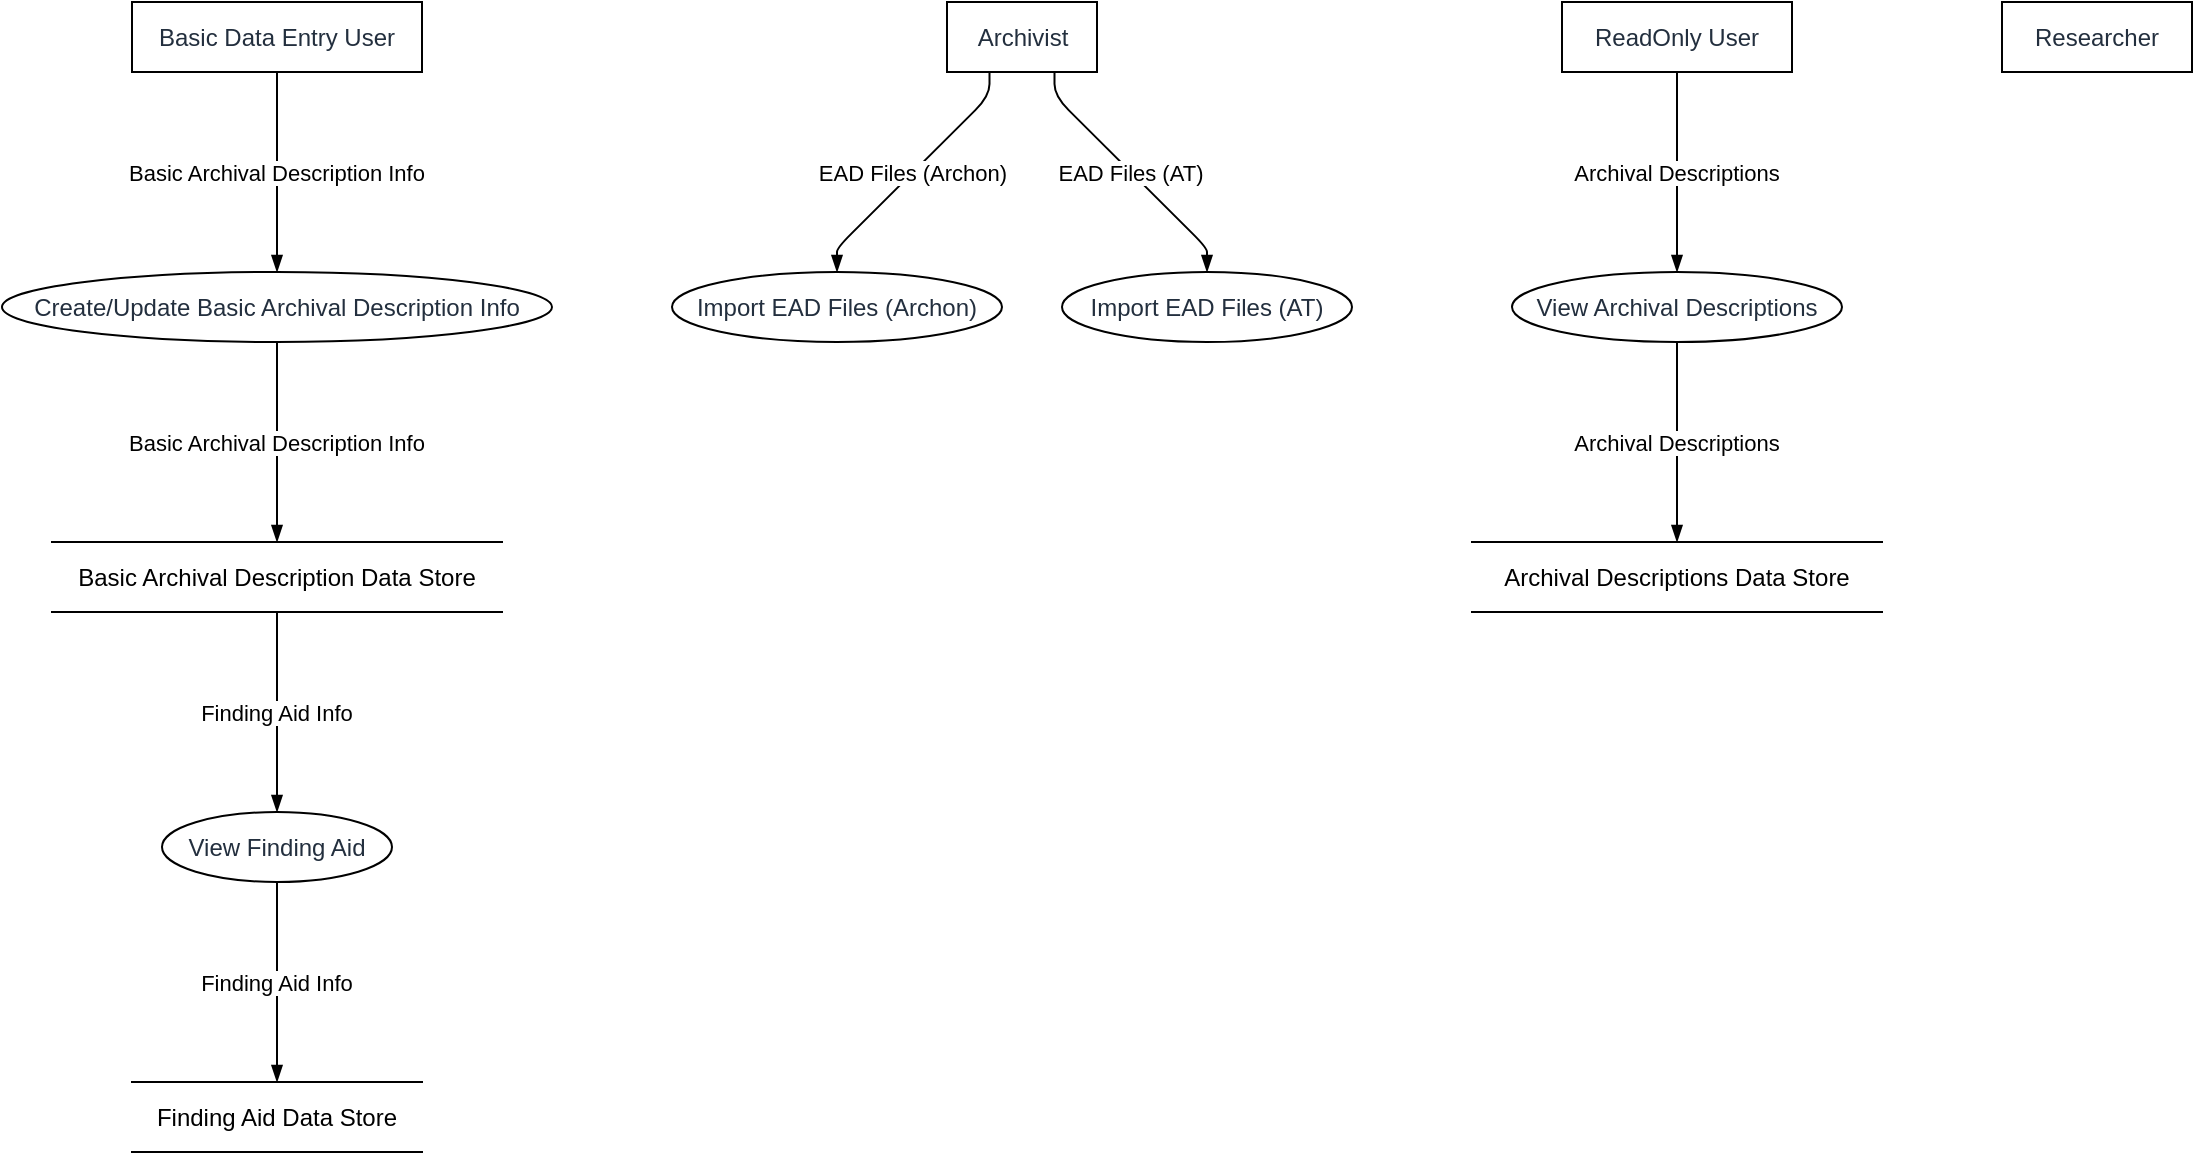 <mxfile version="23.0.2" type="device">
  <diagram name="Page-1" id="RyBK7B-ASn-PCpkgSnpL">
    <mxGraphModel dx="1588" dy="1022" grid="1" gridSize="10" guides="1" tooltips="1" connect="1" arrows="1" fold="1" page="1" pageScale="1" pageWidth="827" pageHeight="1169" math="0" shadow="0">
      <root>
        <mxCell id="0" />
        <mxCell id="1" parent="0" />
        <UserObject label="Basic Data Entry User" type="externalEntity" source="" flow="" placeholders="1" id="0B1MLn-Zu3dq1y_n29W0-16">
          <mxCell style="shape=rectangle;whiteSpace=wrap;html=1;fillColor=#ffffff;strokeColor=#000000;align=center;verticalAlign=middle;fontColor=#232F3E;" vertex="1" parent="1">
            <mxGeometry x="65" width="145" height="35" as="geometry" />
          </mxCell>
        </UserObject>
        <UserObject label="Create/Update Basic Archival Description Info" type="process" source="1" flow="Basic Archival Description Info" placeholders="1" id="0B1MLn-Zu3dq1y_n29W0-17">
          <mxCell style="shape=ellipse;perimeter=ellipsePerimeter;whiteSpace=wrap;html=1;fillColor=#ffffff;strokeColor=#000000;align=center;verticalAlign=middle;fontColor=#232F3E;" vertex="1" parent="1">
            <mxGeometry y="135" width="275" height="35" as="geometry" />
          </mxCell>
        </UserObject>
        <UserObject label="Basic Archival Description Data Store" type="dataStore" source="2" flow="Basic Archival Description Info" placeholders="1" id="0B1MLn-Zu3dq1y_n29W0-18">
          <mxCell style="html=1;dashed=0;whiteSpace=wrap;shape=partialRectangle;right=0;left=0;" vertex="1" parent="1">
            <mxGeometry x="25" y="270" width="225" height="35" as="geometry" />
          </mxCell>
        </UserObject>
        <UserObject label="Researcher" type="externalEntity" source="" flow="" placeholders="1" id="0B1MLn-Zu3dq1y_n29W0-19">
          <mxCell style="shape=rectangle;whiteSpace=wrap;html=1;fillColor=#ffffff;strokeColor=#000000;align=center;verticalAlign=middle;fontColor=#232F3E;" vertex="1" parent="1">
            <mxGeometry x="1000" width="95" height="35" as="geometry" />
          </mxCell>
        </UserObject>
        <UserObject label="View Finding Aid" type="process" source="3" flow="Finding Aid Info" placeholders="1" id="0B1MLn-Zu3dq1y_n29W0-20">
          <mxCell style="shape=ellipse;perimeter=ellipsePerimeter;whiteSpace=wrap;html=1;fillColor=#ffffff;strokeColor=#000000;align=center;verticalAlign=middle;fontColor=#232F3E;" vertex="1" parent="1">
            <mxGeometry x="80" y="405" width="115" height="35" as="geometry" />
          </mxCell>
        </UserObject>
        <UserObject label="Finding Aid Data Store" type="dataStore" source="5" flow="Finding Aid Info" placeholders="1" id="0B1MLn-Zu3dq1y_n29W0-21">
          <mxCell style="html=1;dashed=0;whiteSpace=wrap;shape=partialRectangle;right=0;left=0;" vertex="1" parent="1">
            <mxGeometry x="65" y="540" width="145" height="35" as="geometry" />
          </mxCell>
        </UserObject>
        <UserObject label="Archivist" type="externalEntity" source="" flow="" placeholders="1" id="0B1MLn-Zu3dq1y_n29W0-22">
          <mxCell style="shape=rectangle;whiteSpace=wrap;html=1;fillColor=#ffffff;strokeColor=#000000;align=center;verticalAlign=middle;fontColor=#232F3E;" vertex="1" parent="1">
            <mxGeometry x="472.5" width="75" height="35" as="geometry" />
          </mxCell>
        </UserObject>
        <UserObject label="Import EAD Files (Archon)" type="process" source="7" flow="EAD Files (Archon)" placeholders="1" id="0B1MLn-Zu3dq1y_n29W0-23">
          <mxCell style="shape=ellipse;perimeter=ellipsePerimeter;whiteSpace=wrap;html=1;fillColor=#ffffff;strokeColor=#000000;align=center;verticalAlign=middle;fontColor=#232F3E;" vertex="1" parent="1">
            <mxGeometry x="335" y="135" width="165" height="35" as="geometry" />
          </mxCell>
        </UserObject>
        <UserObject label="Import EAD Files (AT)" type="process" source="7" flow="EAD Files (AT)" placeholders="1" id="0B1MLn-Zu3dq1y_n29W0-24">
          <mxCell style="shape=ellipse;perimeter=ellipsePerimeter;whiteSpace=wrap;html=1;fillColor=#ffffff;strokeColor=#000000;align=center;verticalAlign=middle;fontColor=#232F3E;" vertex="1" parent="1">
            <mxGeometry x="530" y="135" width="145" height="35" as="geometry" />
          </mxCell>
        </UserObject>
        <UserObject label="ReadOnly User" type="externalEntity" source="" flow="" placeholders="1" id="0B1MLn-Zu3dq1y_n29W0-25">
          <mxCell style="shape=rectangle;whiteSpace=wrap;html=1;fillColor=#ffffff;strokeColor=#000000;align=center;verticalAlign=middle;fontColor=#232F3E;" vertex="1" parent="1">
            <mxGeometry x="780" width="115" height="35" as="geometry" />
          </mxCell>
        </UserObject>
        <UserObject label="View Archival Descriptions" type="process" source="10" flow="Archival Descriptions" placeholders="1" id="0B1MLn-Zu3dq1y_n29W0-26">
          <mxCell style="shape=ellipse;perimeter=ellipsePerimeter;whiteSpace=wrap;html=1;fillColor=#ffffff;strokeColor=#000000;align=center;verticalAlign=middle;fontColor=#232F3E;" vertex="1" parent="1">
            <mxGeometry x="755" y="135" width="165" height="35" as="geometry" />
          </mxCell>
        </UserObject>
        <UserObject label="Archival Descriptions Data Store" type="dataStore" source="11" flow="Archival Descriptions" placeholders="1" id="0B1MLn-Zu3dq1y_n29W0-27">
          <mxCell style="html=1;dashed=0;whiteSpace=wrap;shape=partialRectangle;right=0;left=0;" vertex="1" parent="1">
            <mxGeometry x="735" y="270" width="205" height="35" as="geometry" />
          </mxCell>
        </UserObject>
        <mxCell id="0B1MLn-Zu3dq1y_n29W0-28" value="Basic Archival Description Info" style="endArrow=blockThin;endFill=1;fontSize=11;orthogonal=1;noEdgeStyle=1;" edge="1" parent="1" source="0B1MLn-Zu3dq1y_n29W0-16" target="0B1MLn-Zu3dq1y_n29W0-17">
          <mxGeometry relative="1" as="geometry">
            <Array as="points">
              <mxPoint x="137.5" y="47" />
              <mxPoint x="137.5" y="123" />
            </Array>
          </mxGeometry>
        </mxCell>
        <mxCell id="0B1MLn-Zu3dq1y_n29W0-29" value="Basic Archival Description Info" style="endArrow=blockThin;endFill=1;fontSize=11;orthogonal=1;noEdgeStyle=1;" edge="1" parent="1" source="0B1MLn-Zu3dq1y_n29W0-17" target="0B1MLn-Zu3dq1y_n29W0-18">
          <mxGeometry relative="1" as="geometry">
            <Array as="points">
              <mxPoint x="137.5" y="182" />
              <mxPoint x="137.5" y="258" />
            </Array>
          </mxGeometry>
        </mxCell>
        <mxCell id="0B1MLn-Zu3dq1y_n29W0-30" value="Finding Aid Info" style="endArrow=blockThin;endFill=1;fontSize=11;orthogonal=1;noEdgeStyle=1;" edge="1" parent="1" source="0B1MLn-Zu3dq1y_n29W0-18" target="0B1MLn-Zu3dq1y_n29W0-20">
          <mxGeometry relative="1" as="geometry">
            <Array as="points">
              <mxPoint x="137.5" y="317" />
              <mxPoint x="137.5" y="393" />
            </Array>
          </mxGeometry>
        </mxCell>
        <mxCell id="0B1MLn-Zu3dq1y_n29W0-31" value="Finding Aid Info" style="endArrow=blockThin;endFill=1;fontSize=11;orthogonal=1;noEdgeStyle=1;" edge="1" parent="1" source="0B1MLn-Zu3dq1y_n29W0-20" target="0B1MLn-Zu3dq1y_n29W0-21">
          <mxGeometry relative="1" as="geometry">
            <Array as="points">
              <mxPoint x="137.5" y="452" />
              <mxPoint x="137.5" y="528" />
            </Array>
          </mxGeometry>
        </mxCell>
        <mxCell id="0B1MLn-Zu3dq1y_n29W0-32" value="EAD Files (Archon)" style="endArrow=blockThin;endFill=1;fontSize=11;orthogonal=1;noEdgeStyle=1;" edge="1" parent="1" source="0B1MLn-Zu3dq1y_n29W0-22" target="0B1MLn-Zu3dq1y_n29W0-23">
          <mxGeometry relative="1" as="geometry">
            <Array as="points">
              <mxPoint x="493.75" y="47" />
              <mxPoint x="417.5" y="123" />
            </Array>
          </mxGeometry>
        </mxCell>
        <mxCell id="0B1MLn-Zu3dq1y_n29W0-33" value="EAD Files (AT)" style="endArrow=blockThin;endFill=1;fontSize=11;orthogonal=1;noEdgeStyle=1;" edge="1" parent="1" source="0B1MLn-Zu3dq1y_n29W0-22" target="0B1MLn-Zu3dq1y_n29W0-24">
          <mxGeometry relative="1" as="geometry">
            <Array as="points">
              <mxPoint x="526.25" y="47" />
              <mxPoint x="602.5" y="123" />
            </Array>
          </mxGeometry>
        </mxCell>
        <mxCell id="0B1MLn-Zu3dq1y_n29W0-34" value="Archival Descriptions" style="endArrow=blockThin;endFill=1;fontSize=11;orthogonal=1;noEdgeStyle=1;" edge="1" parent="1" source="0B1MLn-Zu3dq1y_n29W0-25" target="0B1MLn-Zu3dq1y_n29W0-26">
          <mxGeometry relative="1" as="geometry">
            <Array as="points">
              <mxPoint x="837.5" y="47" />
              <mxPoint x="837.5" y="123" />
            </Array>
          </mxGeometry>
        </mxCell>
        <mxCell id="0B1MLn-Zu3dq1y_n29W0-35" value="Archival Descriptions" style="endArrow=blockThin;endFill=1;fontSize=11;orthogonal=1;noEdgeStyle=1;" edge="1" parent="1" source="0B1MLn-Zu3dq1y_n29W0-26" target="0B1MLn-Zu3dq1y_n29W0-27">
          <mxGeometry relative="1" as="geometry">
            <Array as="points">
              <mxPoint x="837.5" y="182" />
              <mxPoint x="837.5" y="258" />
            </Array>
          </mxGeometry>
        </mxCell>
      </root>
    </mxGraphModel>
  </diagram>
</mxfile>
